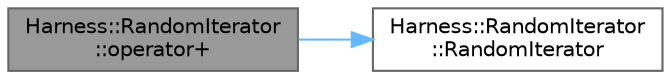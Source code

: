 digraph "Harness::RandomIterator::operator+"
{
 // LATEX_PDF_SIZE
  bgcolor="transparent";
  edge [fontname=Helvetica,fontsize=10,labelfontname=Helvetica,labelfontsize=10];
  node [fontname=Helvetica,fontsize=10,shape=box,height=0.2,width=0.4];
  rankdir="LR";
  Node1 [id="Node000001",label="Harness::RandomIterator\l::operator+",height=0.2,width=0.4,color="gray40", fillcolor="grey60", style="filled", fontcolor="black",tooltip=" "];
  Node1 -> Node2 [id="edge1_Node000001_Node000002",color="steelblue1",style="solid",tooltip=" "];
  Node2 [id="Node000002",label="Harness::RandomIterator\l::RandomIterator",height=0.2,width=0.4,color="grey40", fillcolor="white", style="filled",URL="$class_harness_1_1_random_iterator.html#af07fdefb662bb46004c71724176d2b35",tooltip=" "];
}
